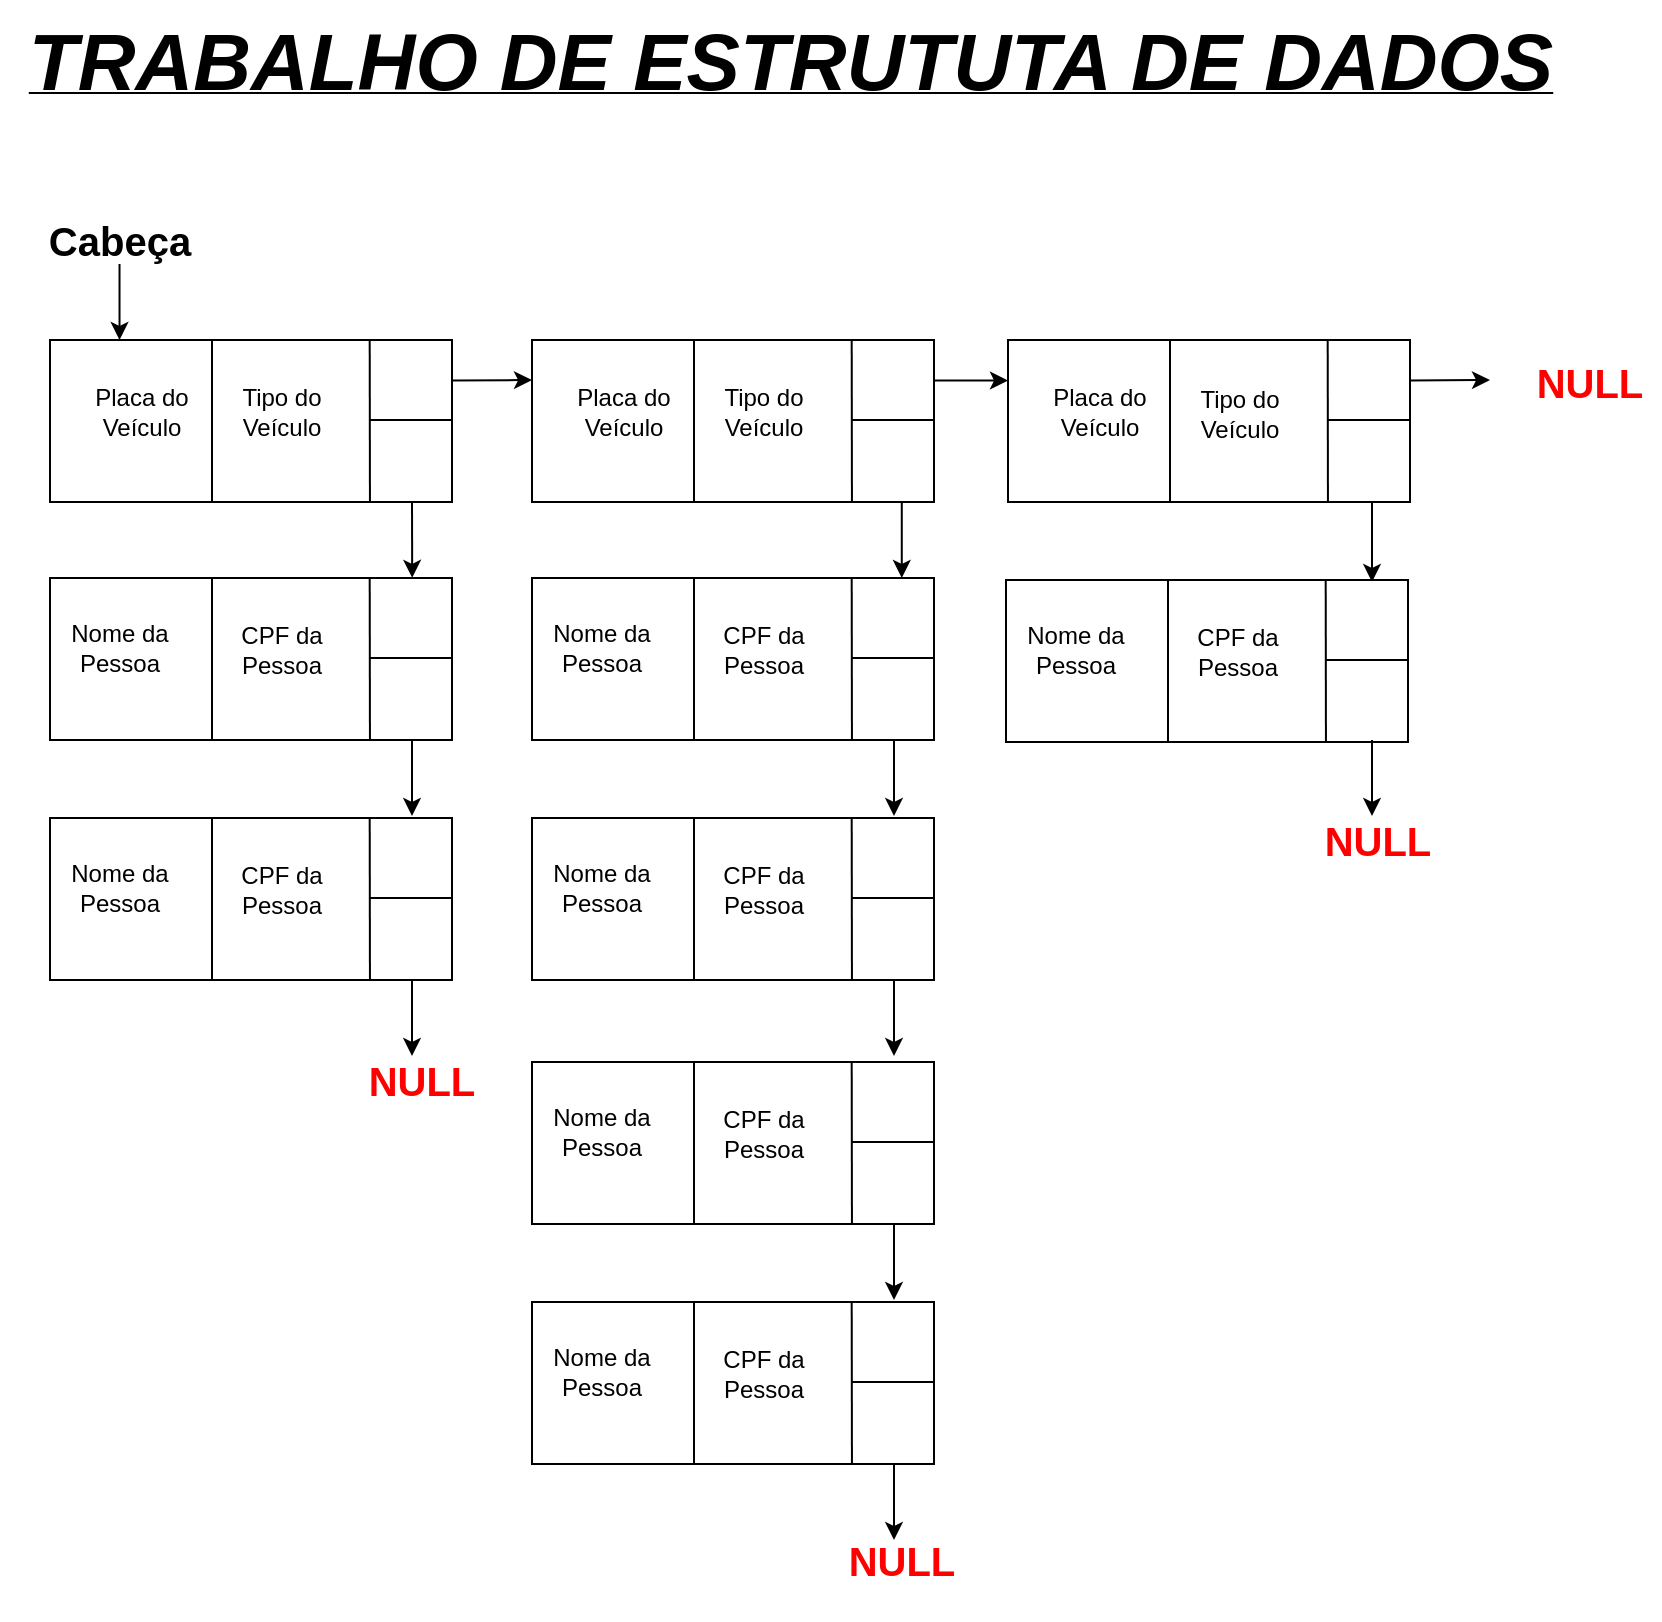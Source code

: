<mxfile version="24.7.14">
  <diagram name="Page-1" id="74e2e168-ea6b-b213-b513-2b3c1d86103e">
    <mxGraphModel dx="1572" dy="926" grid="1" gridSize="10" guides="1" tooltips="1" connect="1" arrows="1" fold="1" page="1" pageScale="1" pageWidth="1100" pageHeight="850" background="none" math="0" shadow="0">
      <root>
        <mxCell id="0" />
        <mxCell id="1" parent="0" />
        <mxCell id="aBzJZc6G_LC1oanPzKE7-10" value="" style="rounded=0;whiteSpace=wrap;html=1;" parent="1" vertex="1">
          <mxGeometry x="180" y="210" width="201" height="81" as="geometry" />
        </mxCell>
        <mxCell id="aBzJZc6G_LC1oanPzKE7-11" value="" style="endArrow=none;html=1;rounded=0;exitX=0.766;exitY=0.998;exitDx=0;exitDy=0;exitPerimeter=0;" parent="1" edge="1">
          <mxGeometry width="50" height="50" relative="1" as="geometry">
            <mxPoint x="339.97" y="290.838" as="sourcePoint" />
            <mxPoint x="339.85" y="210" as="targetPoint" />
          </mxGeometry>
        </mxCell>
        <mxCell id="aBzJZc6G_LC1oanPzKE7-13" value="" style="endArrow=none;html=1;rounded=0;" parent="1" edge="1">
          <mxGeometry width="50" height="50" relative="1" as="geometry">
            <mxPoint x="261" y="291" as="sourcePoint" />
            <mxPoint x="261" y="210" as="targetPoint" />
          </mxGeometry>
        </mxCell>
        <mxCell id="aBzJZc6G_LC1oanPzKE7-14" value="Tipo do Veículo" style="text;html=1;align=center;verticalAlign=middle;whiteSpace=wrap;rounded=0;" parent="1" vertex="1">
          <mxGeometry x="261" y="231" width="70" height="30" as="geometry" />
        </mxCell>
        <mxCell id="aBzJZc6G_LC1oanPzKE7-15" value="Placa do Veículo" style="text;html=1;align=center;verticalAlign=middle;whiteSpace=wrap;rounded=0;" parent="1" vertex="1">
          <mxGeometry x="191" y="231" width="70" height="30" as="geometry" />
        </mxCell>
        <mxCell id="aBzJZc6G_LC1oanPzKE7-40" value="&lt;font size=&quot;1&quot; color=&quot;#ff0000&quot;&gt;&lt;b style=&quot;font-size: 20px;&quot;&gt;NULL&lt;/b&gt;&lt;/font&gt;" style="text;html=1;align=center;verticalAlign=middle;whiteSpace=wrap;rounded=0;" parent="1" vertex="1">
          <mxGeometry x="915" y="201" width="70" height="60" as="geometry" />
        </mxCell>
        <mxCell id="aBzJZc6G_LC1oanPzKE7-43" value="&lt;font size=&quot;1&quot; style=&quot;&quot;&gt;&lt;b style=&quot;font-size: 20px;&quot;&gt;Cabeça&lt;/b&gt;&lt;/font&gt;" style="text;html=1;align=center;verticalAlign=middle;whiteSpace=wrap;rounded=0;" parent="1" vertex="1">
          <mxGeometry x="170" y="130" width="90" height="60" as="geometry" />
        </mxCell>
        <mxCell id="aBzJZc6G_LC1oanPzKE7-61" value="" style="endArrow=none;html=1;rounded=0;" parent="1" edge="1">
          <mxGeometry width="50" height="50" relative="1" as="geometry">
            <mxPoint x="340" y="250" as="sourcePoint" />
            <mxPoint x="381" y="250" as="targetPoint" />
          </mxGeometry>
        </mxCell>
        <mxCell id="aBzJZc6G_LC1oanPzKE7-122" value="" style="endArrow=classic;html=1;rounded=0;entryX=0.901;entryY=-0.001;entryDx=0;entryDy=0;entryPerimeter=0;" parent="1" target="aBzJZc6G_LC1oanPzKE7-220" edge="1">
          <mxGeometry width="50" height="50" relative="1" as="geometry">
            <mxPoint x="361" y="291" as="sourcePoint" />
            <mxPoint x="361" y="320" as="targetPoint" />
          </mxGeometry>
        </mxCell>
        <mxCell id="aBzJZc6G_LC1oanPzKE7-147" value="" style="endArrow=classic;html=1;rounded=0;exitX=1;exitY=0.25;exitDx=0;exitDy=0;" parent="1" source="aBzJZc6G_LC1oanPzKE7-10" edge="1">
          <mxGeometry width="50" height="50" relative="1" as="geometry">
            <mxPoint x="515" y="280" as="sourcePoint" />
            <mxPoint x="421" y="230" as="targetPoint" />
          </mxGeometry>
        </mxCell>
        <mxCell id="aBzJZc6G_LC1oanPzKE7-171" value="" style="endArrow=classic;html=1;rounded=0;" parent="1" edge="1">
          <mxGeometry width="50" height="50" relative="1" as="geometry">
            <mxPoint x="841" y="291" as="sourcePoint" />
            <mxPoint x="841" y="331" as="targetPoint" />
          </mxGeometry>
        </mxCell>
        <mxCell id="aBzJZc6G_LC1oanPzKE7-188" value="&lt;font size=&quot;1&quot; color=&quot;#ff0000&quot;&gt;&lt;b style=&quot;font-size: 20px;&quot;&gt;NULL&lt;/b&gt;&lt;/font&gt;" style="text;html=1;align=center;verticalAlign=middle;whiteSpace=wrap;rounded=0;" parent="1" vertex="1">
          <mxGeometry x="331" y="550" width="70" height="60" as="geometry" />
        </mxCell>
        <mxCell id="aBzJZc6G_LC1oanPzKE7-203" value="&lt;font size=&quot;1&quot; color=&quot;#ff0000&quot;&gt;&lt;b style=&quot;font-size: 20px;&quot;&gt;NULL&lt;/b&gt;&lt;/font&gt;" style="text;html=1;align=center;verticalAlign=middle;whiteSpace=wrap;rounded=0;" parent="1" vertex="1">
          <mxGeometry x="809" y="430" width="70" height="60" as="geometry" />
        </mxCell>
        <mxCell id="aBzJZc6G_LC1oanPzKE7-205" value="&lt;font size=&quot;1&quot; color=&quot;#ff0000&quot;&gt;&lt;b style=&quot;font-size: 20px;&quot;&gt;NULL&lt;/b&gt;&lt;/font&gt;" style="text;html=1;align=center;verticalAlign=middle;whiteSpace=wrap;rounded=0;" parent="1" vertex="1">
          <mxGeometry x="571" y="790" width="70" height="60" as="geometry" />
        </mxCell>
        <mxCell id="aBzJZc6G_LC1oanPzKE7-206" value="" style="rounded=0;whiteSpace=wrap;html=1;" parent="1" vertex="1">
          <mxGeometry x="421" y="210" width="201" height="81" as="geometry" />
        </mxCell>
        <mxCell id="aBzJZc6G_LC1oanPzKE7-207" value="" style="endArrow=none;html=1;rounded=0;exitX=0.766;exitY=0.998;exitDx=0;exitDy=0;exitPerimeter=0;" parent="1" edge="1">
          <mxGeometry width="50" height="50" relative="1" as="geometry">
            <mxPoint x="580.97" y="290.838" as="sourcePoint" />
            <mxPoint x="580.85" y="210" as="targetPoint" />
          </mxGeometry>
        </mxCell>
        <mxCell id="aBzJZc6G_LC1oanPzKE7-208" value="" style="endArrow=none;html=1;rounded=0;" parent="1" edge="1">
          <mxGeometry width="50" height="50" relative="1" as="geometry">
            <mxPoint x="502" y="291" as="sourcePoint" />
            <mxPoint x="502" y="210" as="targetPoint" />
          </mxGeometry>
        </mxCell>
        <mxCell id="aBzJZc6G_LC1oanPzKE7-209" value="Tipo do Veículo" style="text;html=1;align=center;verticalAlign=middle;whiteSpace=wrap;rounded=0;" parent="1" vertex="1">
          <mxGeometry x="502" y="231" width="70" height="30" as="geometry" />
        </mxCell>
        <mxCell id="aBzJZc6G_LC1oanPzKE7-210" value="Placa do Veículo" style="text;html=1;align=center;verticalAlign=middle;whiteSpace=wrap;rounded=0;" parent="1" vertex="1">
          <mxGeometry x="432" y="231" width="70" height="30" as="geometry" />
        </mxCell>
        <mxCell id="aBzJZc6G_LC1oanPzKE7-211" value="" style="endArrow=none;html=1;rounded=0;" parent="1" edge="1">
          <mxGeometry width="50" height="50" relative="1" as="geometry">
            <mxPoint x="581" y="250" as="sourcePoint" />
            <mxPoint x="622" y="250" as="targetPoint" />
          </mxGeometry>
        </mxCell>
        <mxCell id="aBzJZc6G_LC1oanPzKE7-212" value="" style="endArrow=classic;html=1;rounded=0;exitX=1;exitY=0.25;exitDx=0;exitDy=0;entryX=0;entryY=0.25;entryDx=0;entryDy=0;" parent="1" source="aBzJZc6G_LC1oanPzKE7-206" target="aBzJZc6G_LC1oanPzKE7-213" edge="1">
          <mxGeometry width="50" height="50" relative="1" as="geometry">
            <mxPoint x="756" y="280" as="sourcePoint" />
            <mxPoint x="662" y="230" as="targetPoint" />
          </mxGeometry>
        </mxCell>
        <mxCell id="aBzJZc6G_LC1oanPzKE7-213" value="" style="rounded=0;whiteSpace=wrap;html=1;" parent="1" vertex="1">
          <mxGeometry x="659" y="210" width="201" height="81" as="geometry" />
        </mxCell>
        <mxCell id="aBzJZc6G_LC1oanPzKE7-214" value="" style="endArrow=none;html=1;rounded=0;exitX=0.766;exitY=0.998;exitDx=0;exitDy=0;exitPerimeter=0;" parent="1" edge="1">
          <mxGeometry width="50" height="50" relative="1" as="geometry">
            <mxPoint x="818.97" y="290.838" as="sourcePoint" />
            <mxPoint x="818.85" y="210" as="targetPoint" />
          </mxGeometry>
        </mxCell>
        <mxCell id="aBzJZc6G_LC1oanPzKE7-215" value="" style="endArrow=none;html=1;rounded=0;" parent="1" edge="1">
          <mxGeometry width="50" height="50" relative="1" as="geometry">
            <mxPoint x="740" y="291" as="sourcePoint" />
            <mxPoint x="740" y="210" as="targetPoint" />
          </mxGeometry>
        </mxCell>
        <mxCell id="aBzJZc6G_LC1oanPzKE7-216" value="Tipo do Veículo" style="text;html=1;align=center;verticalAlign=middle;whiteSpace=wrap;rounded=0;" parent="1" vertex="1">
          <mxGeometry x="740" y="224.5" width="70" height="45.5" as="geometry" />
        </mxCell>
        <mxCell id="aBzJZc6G_LC1oanPzKE7-217" value="Placa do Veículo" style="text;html=1;align=center;verticalAlign=middle;whiteSpace=wrap;rounded=0;" parent="1" vertex="1">
          <mxGeometry x="670" y="231" width="70" height="30" as="geometry" />
        </mxCell>
        <mxCell id="aBzJZc6G_LC1oanPzKE7-218" value="" style="endArrow=none;html=1;rounded=0;" parent="1" edge="1">
          <mxGeometry width="50" height="50" relative="1" as="geometry">
            <mxPoint x="819" y="250" as="sourcePoint" />
            <mxPoint x="860" y="250" as="targetPoint" />
          </mxGeometry>
        </mxCell>
        <mxCell id="aBzJZc6G_LC1oanPzKE7-219" value="" style="endArrow=classic;html=1;rounded=0;exitX=1;exitY=0.25;exitDx=0;exitDy=0;" parent="1" source="aBzJZc6G_LC1oanPzKE7-213" edge="1">
          <mxGeometry width="50" height="50" relative="1" as="geometry">
            <mxPoint x="994" y="280" as="sourcePoint" />
            <mxPoint x="900" y="230" as="targetPoint" />
          </mxGeometry>
        </mxCell>
        <mxCell id="aBzJZc6G_LC1oanPzKE7-220" value="" style="rounded=0;whiteSpace=wrap;html=1;" parent="1" vertex="1">
          <mxGeometry x="180" y="329" width="201" height="81" as="geometry" />
        </mxCell>
        <mxCell id="aBzJZc6G_LC1oanPzKE7-221" value="" style="endArrow=none;html=1;rounded=0;exitX=0.766;exitY=0.998;exitDx=0;exitDy=0;exitPerimeter=0;" parent="1" edge="1">
          <mxGeometry width="50" height="50" relative="1" as="geometry">
            <mxPoint x="339.97" y="409.838" as="sourcePoint" />
            <mxPoint x="339.85" y="329" as="targetPoint" />
          </mxGeometry>
        </mxCell>
        <mxCell id="aBzJZc6G_LC1oanPzKE7-222" value="" style="endArrow=none;html=1;rounded=0;" parent="1" edge="1">
          <mxGeometry width="50" height="50" relative="1" as="geometry">
            <mxPoint x="261" y="410" as="sourcePoint" />
            <mxPoint x="261" y="329" as="targetPoint" />
          </mxGeometry>
        </mxCell>
        <mxCell id="aBzJZc6G_LC1oanPzKE7-223" value="CPF da Pessoa" style="text;html=1;align=center;verticalAlign=middle;whiteSpace=wrap;rounded=0;" parent="1" vertex="1">
          <mxGeometry x="261" y="350" width="70" height="30" as="geometry" />
        </mxCell>
        <mxCell id="aBzJZc6G_LC1oanPzKE7-224" value="Nome da Pessoa" style="text;html=1;align=center;verticalAlign=middle;whiteSpace=wrap;rounded=0;" parent="1" vertex="1">
          <mxGeometry x="180" y="348" width="70" height="32" as="geometry" />
        </mxCell>
        <mxCell id="aBzJZc6G_LC1oanPzKE7-225" value="" style="endArrow=none;html=1;rounded=0;" parent="1" edge="1">
          <mxGeometry width="50" height="50" relative="1" as="geometry">
            <mxPoint x="340" y="369" as="sourcePoint" />
            <mxPoint x="381" y="369" as="targetPoint" />
          </mxGeometry>
        </mxCell>
        <mxCell id="aBzJZc6G_LC1oanPzKE7-227" value="" style="rounded=0;whiteSpace=wrap;html=1;" parent="1" vertex="1">
          <mxGeometry x="180" y="449" width="201" height="81" as="geometry" />
        </mxCell>
        <mxCell id="aBzJZc6G_LC1oanPzKE7-228" value="" style="endArrow=none;html=1;rounded=0;exitX=0.766;exitY=0.998;exitDx=0;exitDy=0;exitPerimeter=0;" parent="1" edge="1">
          <mxGeometry width="50" height="50" relative="1" as="geometry">
            <mxPoint x="339.97" y="529.838" as="sourcePoint" />
            <mxPoint x="339.85" y="449" as="targetPoint" />
          </mxGeometry>
        </mxCell>
        <mxCell id="aBzJZc6G_LC1oanPzKE7-229" value="" style="endArrow=none;html=1;rounded=0;" parent="1" edge="1">
          <mxGeometry width="50" height="50" relative="1" as="geometry">
            <mxPoint x="261" y="530" as="sourcePoint" />
            <mxPoint x="261" y="449" as="targetPoint" />
          </mxGeometry>
        </mxCell>
        <mxCell id="aBzJZc6G_LC1oanPzKE7-230" value="CPF da Pessoa" style="text;html=1;align=center;verticalAlign=middle;whiteSpace=wrap;rounded=0;" parent="1" vertex="1">
          <mxGeometry x="261" y="470" width="70" height="30" as="geometry" />
        </mxCell>
        <mxCell id="aBzJZc6G_LC1oanPzKE7-231" value="Nome da Pessoa" style="text;html=1;align=center;verticalAlign=middle;whiteSpace=wrap;rounded=0;" parent="1" vertex="1">
          <mxGeometry x="180" y="468" width="70" height="32" as="geometry" />
        </mxCell>
        <mxCell id="aBzJZc6G_LC1oanPzKE7-232" value="" style="endArrow=none;html=1;rounded=0;" parent="1" edge="1">
          <mxGeometry width="50" height="50" relative="1" as="geometry">
            <mxPoint x="340" y="489" as="sourcePoint" />
            <mxPoint x="381" y="489" as="targetPoint" />
          </mxGeometry>
        </mxCell>
        <mxCell id="aBzJZc6G_LC1oanPzKE7-234" value="" style="endArrow=classic;html=1;rounded=0;entryX=0.901;entryY=-0.001;entryDx=0;entryDy=0;entryPerimeter=0;" parent="1" edge="1">
          <mxGeometry width="50" height="50" relative="1" as="geometry">
            <mxPoint x="361" y="410" as="sourcePoint" />
            <mxPoint x="361" y="448" as="targetPoint" />
          </mxGeometry>
        </mxCell>
        <mxCell id="aBzJZc6G_LC1oanPzKE7-235" value="" style="endArrow=classic;html=1;rounded=0;entryX=0.901;entryY=-0.001;entryDx=0;entryDy=0;entryPerimeter=0;" parent="1" edge="1">
          <mxGeometry width="50" height="50" relative="1" as="geometry">
            <mxPoint x="361" y="530" as="sourcePoint" />
            <mxPoint x="361" y="568" as="targetPoint" />
          </mxGeometry>
        </mxCell>
        <mxCell id="aBzJZc6G_LC1oanPzKE7-236" value="" style="endArrow=classic;html=1;rounded=0;entryX=0.901;entryY=-0.001;entryDx=0;entryDy=0;entryPerimeter=0;" parent="1" edge="1">
          <mxGeometry width="50" height="50" relative="1" as="geometry">
            <mxPoint x="214.76" y="172" as="sourcePoint" />
            <mxPoint x="214.76" y="210" as="targetPoint" />
          </mxGeometry>
        </mxCell>
        <mxCell id="aBzJZc6G_LC1oanPzKE7-237" value="" style="rounded=0;whiteSpace=wrap;html=1;" parent="1" vertex="1">
          <mxGeometry x="421" y="329" width="201" height="81" as="geometry" />
        </mxCell>
        <mxCell id="aBzJZc6G_LC1oanPzKE7-238" value="" style="endArrow=none;html=1;rounded=0;exitX=0.766;exitY=0.998;exitDx=0;exitDy=0;exitPerimeter=0;" parent="1" edge="1">
          <mxGeometry width="50" height="50" relative="1" as="geometry">
            <mxPoint x="580.97" y="409.838" as="sourcePoint" />
            <mxPoint x="580.85" y="329" as="targetPoint" />
          </mxGeometry>
        </mxCell>
        <mxCell id="aBzJZc6G_LC1oanPzKE7-239" value="" style="endArrow=none;html=1;rounded=0;" parent="1" edge="1">
          <mxGeometry width="50" height="50" relative="1" as="geometry">
            <mxPoint x="502" y="410" as="sourcePoint" />
            <mxPoint x="502" y="329" as="targetPoint" />
          </mxGeometry>
        </mxCell>
        <mxCell id="aBzJZc6G_LC1oanPzKE7-240" value="CPF da Pessoa" style="text;html=1;align=center;verticalAlign=middle;whiteSpace=wrap;rounded=0;" parent="1" vertex="1">
          <mxGeometry x="502" y="350" width="70" height="30" as="geometry" />
        </mxCell>
        <mxCell id="aBzJZc6G_LC1oanPzKE7-241" value="Nome da Pessoa" style="text;html=1;align=center;verticalAlign=middle;whiteSpace=wrap;rounded=0;" parent="1" vertex="1">
          <mxGeometry x="421" y="348" width="70" height="32" as="geometry" />
        </mxCell>
        <mxCell id="aBzJZc6G_LC1oanPzKE7-242" value="" style="endArrow=none;html=1;rounded=0;" parent="1" edge="1">
          <mxGeometry width="50" height="50" relative="1" as="geometry">
            <mxPoint x="581" y="369" as="sourcePoint" />
            <mxPoint x="622" y="369" as="targetPoint" />
          </mxGeometry>
        </mxCell>
        <mxCell id="aBzJZc6G_LC1oanPzKE7-243" value="" style="rounded=0;whiteSpace=wrap;html=1;" parent="1" vertex="1">
          <mxGeometry x="421" y="449" width="201" height="81" as="geometry" />
        </mxCell>
        <mxCell id="aBzJZc6G_LC1oanPzKE7-244" value="" style="endArrow=none;html=1;rounded=0;exitX=0.766;exitY=0.998;exitDx=0;exitDy=0;exitPerimeter=0;" parent="1" edge="1">
          <mxGeometry width="50" height="50" relative="1" as="geometry">
            <mxPoint x="580.97" y="529.838" as="sourcePoint" />
            <mxPoint x="580.85" y="449" as="targetPoint" />
          </mxGeometry>
        </mxCell>
        <mxCell id="aBzJZc6G_LC1oanPzKE7-245" value="" style="endArrow=none;html=1;rounded=0;" parent="1" edge="1">
          <mxGeometry width="50" height="50" relative="1" as="geometry">
            <mxPoint x="502" y="530" as="sourcePoint" />
            <mxPoint x="502" y="449" as="targetPoint" />
          </mxGeometry>
        </mxCell>
        <mxCell id="aBzJZc6G_LC1oanPzKE7-246" value="CPF da Pessoa" style="text;html=1;align=center;verticalAlign=middle;whiteSpace=wrap;rounded=0;" parent="1" vertex="1">
          <mxGeometry x="502" y="470" width="70" height="30" as="geometry" />
        </mxCell>
        <mxCell id="aBzJZc6G_LC1oanPzKE7-247" value="Nome da Pessoa" style="text;html=1;align=center;verticalAlign=middle;whiteSpace=wrap;rounded=0;" parent="1" vertex="1">
          <mxGeometry x="421" y="468" width="70" height="32" as="geometry" />
        </mxCell>
        <mxCell id="aBzJZc6G_LC1oanPzKE7-248" value="" style="endArrow=none;html=1;rounded=0;" parent="1" edge="1">
          <mxGeometry width="50" height="50" relative="1" as="geometry">
            <mxPoint x="581" y="489" as="sourcePoint" />
            <mxPoint x="622" y="489" as="targetPoint" />
          </mxGeometry>
        </mxCell>
        <mxCell id="aBzJZc6G_LC1oanPzKE7-249" value="" style="endArrow=classic;html=1;rounded=0;entryX=0.901;entryY=-0.001;entryDx=0;entryDy=0;entryPerimeter=0;" parent="1" edge="1">
          <mxGeometry width="50" height="50" relative="1" as="geometry">
            <mxPoint x="602" y="410" as="sourcePoint" />
            <mxPoint x="602" y="448" as="targetPoint" />
          </mxGeometry>
        </mxCell>
        <mxCell id="aBzJZc6G_LC1oanPzKE7-250" value="" style="endArrow=classic;html=1;rounded=0;entryX=0.901;entryY=-0.001;entryDx=0;entryDy=0;entryPerimeter=0;" parent="1" edge="1">
          <mxGeometry width="50" height="50" relative="1" as="geometry">
            <mxPoint x="602" y="530" as="sourcePoint" />
            <mxPoint x="602" y="568" as="targetPoint" />
          </mxGeometry>
        </mxCell>
        <mxCell id="aBzJZc6G_LC1oanPzKE7-251" value="" style="rounded=0;whiteSpace=wrap;html=1;" parent="1" vertex="1">
          <mxGeometry x="421" y="571" width="201" height="81" as="geometry" />
        </mxCell>
        <mxCell id="aBzJZc6G_LC1oanPzKE7-252" value="" style="endArrow=none;html=1;rounded=0;exitX=0.766;exitY=0.998;exitDx=0;exitDy=0;exitPerimeter=0;" parent="1" edge="1">
          <mxGeometry width="50" height="50" relative="1" as="geometry">
            <mxPoint x="580.97" y="651.838" as="sourcePoint" />
            <mxPoint x="580.85" y="571" as="targetPoint" />
          </mxGeometry>
        </mxCell>
        <mxCell id="aBzJZc6G_LC1oanPzKE7-253" value="" style="endArrow=none;html=1;rounded=0;" parent="1" edge="1">
          <mxGeometry width="50" height="50" relative="1" as="geometry">
            <mxPoint x="502" y="652" as="sourcePoint" />
            <mxPoint x="502" y="571" as="targetPoint" />
          </mxGeometry>
        </mxCell>
        <mxCell id="aBzJZc6G_LC1oanPzKE7-254" value="CPF da Pessoa" style="text;html=1;align=center;verticalAlign=middle;whiteSpace=wrap;rounded=0;" parent="1" vertex="1">
          <mxGeometry x="502" y="592" width="70" height="30" as="geometry" />
        </mxCell>
        <mxCell id="aBzJZc6G_LC1oanPzKE7-255" value="Nome da Pessoa" style="text;html=1;align=center;verticalAlign=middle;whiteSpace=wrap;rounded=0;" parent="1" vertex="1">
          <mxGeometry x="421" y="590" width="70" height="32" as="geometry" />
        </mxCell>
        <mxCell id="aBzJZc6G_LC1oanPzKE7-256" value="" style="endArrow=none;html=1;rounded=0;" parent="1" edge="1">
          <mxGeometry width="50" height="50" relative="1" as="geometry">
            <mxPoint x="581" y="611" as="sourcePoint" />
            <mxPoint x="622" y="611" as="targetPoint" />
          </mxGeometry>
        </mxCell>
        <mxCell id="aBzJZc6G_LC1oanPzKE7-257" value="" style="rounded=0;whiteSpace=wrap;html=1;" parent="1" vertex="1">
          <mxGeometry x="421" y="691" width="201" height="81" as="geometry" />
        </mxCell>
        <mxCell id="aBzJZc6G_LC1oanPzKE7-258" value="" style="endArrow=none;html=1;rounded=0;exitX=0.766;exitY=0.998;exitDx=0;exitDy=0;exitPerimeter=0;" parent="1" edge="1">
          <mxGeometry width="50" height="50" relative="1" as="geometry">
            <mxPoint x="580.97" y="771.838" as="sourcePoint" />
            <mxPoint x="580.85" y="691" as="targetPoint" />
          </mxGeometry>
        </mxCell>
        <mxCell id="aBzJZc6G_LC1oanPzKE7-259" value="" style="endArrow=none;html=1;rounded=0;" parent="1" edge="1">
          <mxGeometry width="50" height="50" relative="1" as="geometry">
            <mxPoint x="502" y="772" as="sourcePoint" />
            <mxPoint x="502" y="691" as="targetPoint" />
          </mxGeometry>
        </mxCell>
        <mxCell id="aBzJZc6G_LC1oanPzKE7-260" value="CPF da Pessoa" style="text;html=1;align=center;verticalAlign=middle;whiteSpace=wrap;rounded=0;" parent="1" vertex="1">
          <mxGeometry x="502" y="712" width="70" height="30" as="geometry" />
        </mxCell>
        <mxCell id="aBzJZc6G_LC1oanPzKE7-261" value="Nome da Pessoa" style="text;html=1;align=center;verticalAlign=middle;whiteSpace=wrap;rounded=0;" parent="1" vertex="1">
          <mxGeometry x="421" y="710" width="70" height="32" as="geometry" />
        </mxCell>
        <mxCell id="aBzJZc6G_LC1oanPzKE7-262" value="" style="endArrow=none;html=1;rounded=0;" parent="1" edge="1">
          <mxGeometry width="50" height="50" relative="1" as="geometry">
            <mxPoint x="581" y="731" as="sourcePoint" />
            <mxPoint x="622" y="731" as="targetPoint" />
          </mxGeometry>
        </mxCell>
        <mxCell id="aBzJZc6G_LC1oanPzKE7-263" value="" style="endArrow=classic;html=1;rounded=0;entryX=0.901;entryY=-0.001;entryDx=0;entryDy=0;entryPerimeter=0;" parent="1" edge="1">
          <mxGeometry width="50" height="50" relative="1" as="geometry">
            <mxPoint x="602" y="652" as="sourcePoint" />
            <mxPoint x="602" y="690" as="targetPoint" />
          </mxGeometry>
        </mxCell>
        <mxCell id="aBzJZc6G_LC1oanPzKE7-264" value="" style="endArrow=classic;html=1;rounded=0;entryX=0.901;entryY=-0.001;entryDx=0;entryDy=0;entryPerimeter=0;" parent="1" edge="1">
          <mxGeometry width="50" height="50" relative="1" as="geometry">
            <mxPoint x="602" y="772" as="sourcePoint" />
            <mxPoint x="602" y="810" as="targetPoint" />
          </mxGeometry>
        </mxCell>
        <mxCell id="aBzJZc6G_LC1oanPzKE7-265" value="" style="endArrow=classic;html=1;rounded=0;entryX=0.901;entryY=-0.001;entryDx=0;entryDy=0;entryPerimeter=0;" parent="1" edge="1">
          <mxGeometry width="50" height="50" relative="1" as="geometry">
            <mxPoint x="605.89" y="291" as="sourcePoint" />
            <mxPoint x="605.89" y="329" as="targetPoint" />
          </mxGeometry>
        </mxCell>
        <mxCell id="aBzJZc6G_LC1oanPzKE7-266" value="" style="rounded=0;whiteSpace=wrap;html=1;" parent="1" vertex="1">
          <mxGeometry x="658" y="330" width="201" height="81" as="geometry" />
        </mxCell>
        <mxCell id="aBzJZc6G_LC1oanPzKE7-267" value="" style="endArrow=none;html=1;rounded=0;exitX=0.766;exitY=0.998;exitDx=0;exitDy=0;exitPerimeter=0;" parent="1" edge="1">
          <mxGeometry width="50" height="50" relative="1" as="geometry">
            <mxPoint x="817.97" y="410.838" as="sourcePoint" />
            <mxPoint x="817.85" y="330" as="targetPoint" />
          </mxGeometry>
        </mxCell>
        <mxCell id="aBzJZc6G_LC1oanPzKE7-268" value="" style="endArrow=none;html=1;rounded=0;" parent="1" edge="1">
          <mxGeometry width="50" height="50" relative="1" as="geometry">
            <mxPoint x="739" y="411" as="sourcePoint" />
            <mxPoint x="739" y="330" as="targetPoint" />
          </mxGeometry>
        </mxCell>
        <mxCell id="aBzJZc6G_LC1oanPzKE7-269" value="CPF da Pessoa" style="text;html=1;align=center;verticalAlign=middle;whiteSpace=wrap;rounded=0;" parent="1" vertex="1">
          <mxGeometry x="739" y="351" width="70" height="30" as="geometry" />
        </mxCell>
        <mxCell id="aBzJZc6G_LC1oanPzKE7-270" value="Nome da Pessoa" style="text;html=1;align=center;verticalAlign=middle;whiteSpace=wrap;rounded=0;" parent="1" vertex="1">
          <mxGeometry x="658" y="349" width="70" height="32" as="geometry" />
        </mxCell>
        <mxCell id="aBzJZc6G_LC1oanPzKE7-271" value="" style="endArrow=none;html=1;rounded=0;" parent="1" edge="1">
          <mxGeometry width="50" height="50" relative="1" as="geometry">
            <mxPoint x="818" y="370" as="sourcePoint" />
            <mxPoint x="859" y="370" as="targetPoint" />
          </mxGeometry>
        </mxCell>
        <mxCell id="aBzJZc6G_LC1oanPzKE7-274" value="" style="endArrow=classic;html=1;rounded=0;entryX=0.901;entryY=-0.001;entryDx=0;entryDy=0;entryPerimeter=0;" parent="1" edge="1">
          <mxGeometry width="50" height="50" relative="1" as="geometry">
            <mxPoint x="841" y="410" as="sourcePoint" />
            <mxPoint x="841" y="448" as="targetPoint" />
          </mxGeometry>
        </mxCell>
        <mxCell id="bbryz3vKc5mDDEQQW7ad-2" value="&lt;b&gt;&lt;i&gt;&lt;u&gt;&lt;font style=&quot;font-size: 40px;&quot;&gt;TRABALHO DE ESTRUTUTA DE DADOS&lt;/font&gt;&lt;/u&gt;&lt;/i&gt;&lt;/b&gt;" style="text;html=1;align=center;verticalAlign=middle;resizable=0;points=[];autosize=1;strokeColor=none;fillColor=none;" vertex="1" parent="1">
          <mxGeometry x="155" y="40" width="790" height="60" as="geometry" />
        </mxCell>
      </root>
    </mxGraphModel>
  </diagram>
</mxfile>

